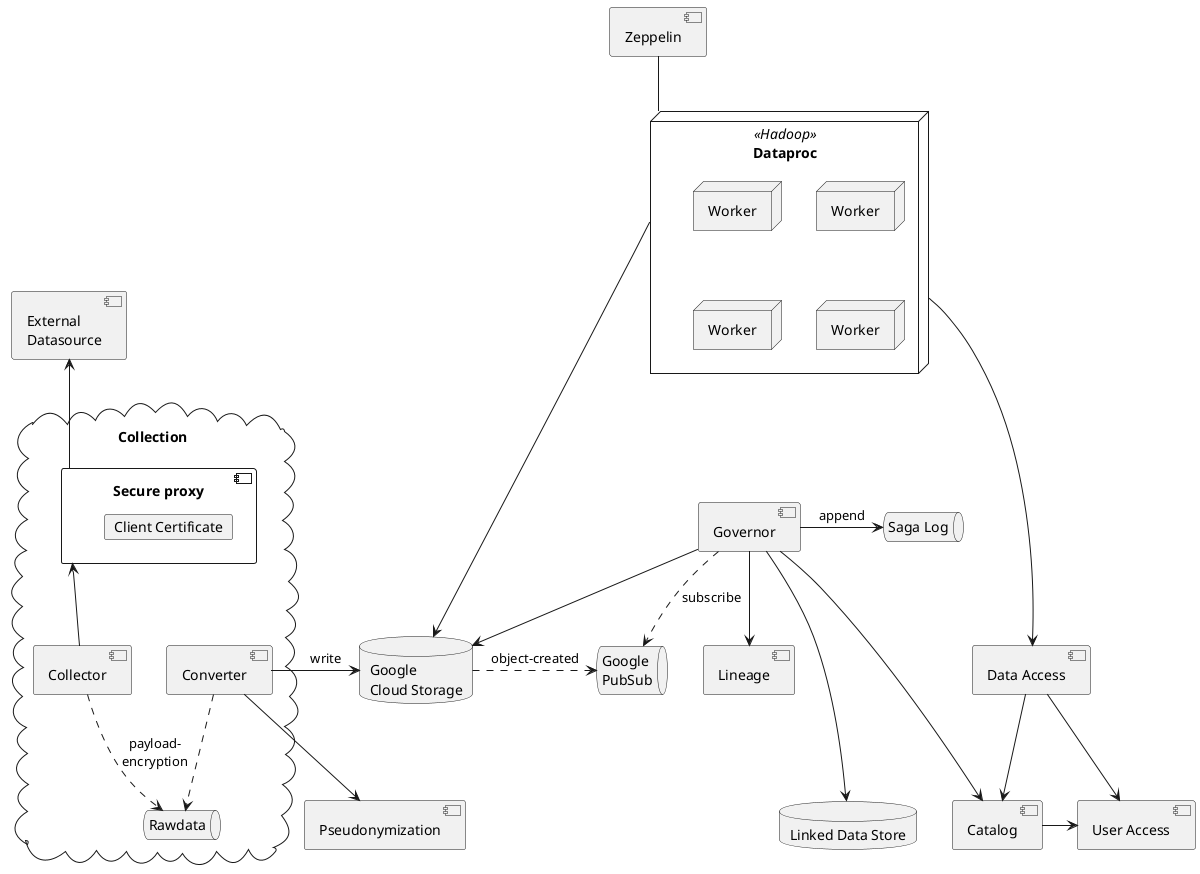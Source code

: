 @startuml

component "User Access" as user_access
component "Catalog" as catalog
component "Pseudonymization" as pseudo
component "Lineage" as lineage
component "Data Access" as data_access
database "Linked Data Store" as lds {
}
database "Google\nCloud Storage" as gcs {
}
node "Dataproc" <<Hadoop>> as dataproc {
  node "Worker" as worker1
  node "Worker" as worker2
  node "Worker" as worker3
  node "Worker" as worker4
}
component "Zeppelin" as zeppelin
catalog -> user_access
data_access --> catalog
data_access --> user_access

zeppelin -- dataproc
dataproc ----> gcs
dataproc ----> data_access

component "External\nDatasource" as source
component [Governor] as governor
queue "Google\nPubSub" as pubsub {
}
queue "Saga Log" as sagalog {
}
cloud Collection {
    component "Secure proxy" as sec_proxy {
        card "Client Certificate" as client_cert
    }
    component "Collector" as collector
    queue "Rawdata" as rawdata {
    }
    component "Converter" as converter
    collector -u-> sec_proxy
    collector ..> rawdata : payload-\nencryption
    converter ..> rawdata
    converter -> gcs : "      write"
    converter --> pseudo
}

governor --> gcs
governor --> lineage
governor --> catalog
gcs .> pubsub : object-created
governor .> pubsub : subscribe
governor -> sagalog : append
governor ---> lds
sec_proxy -u-> source

@enduml